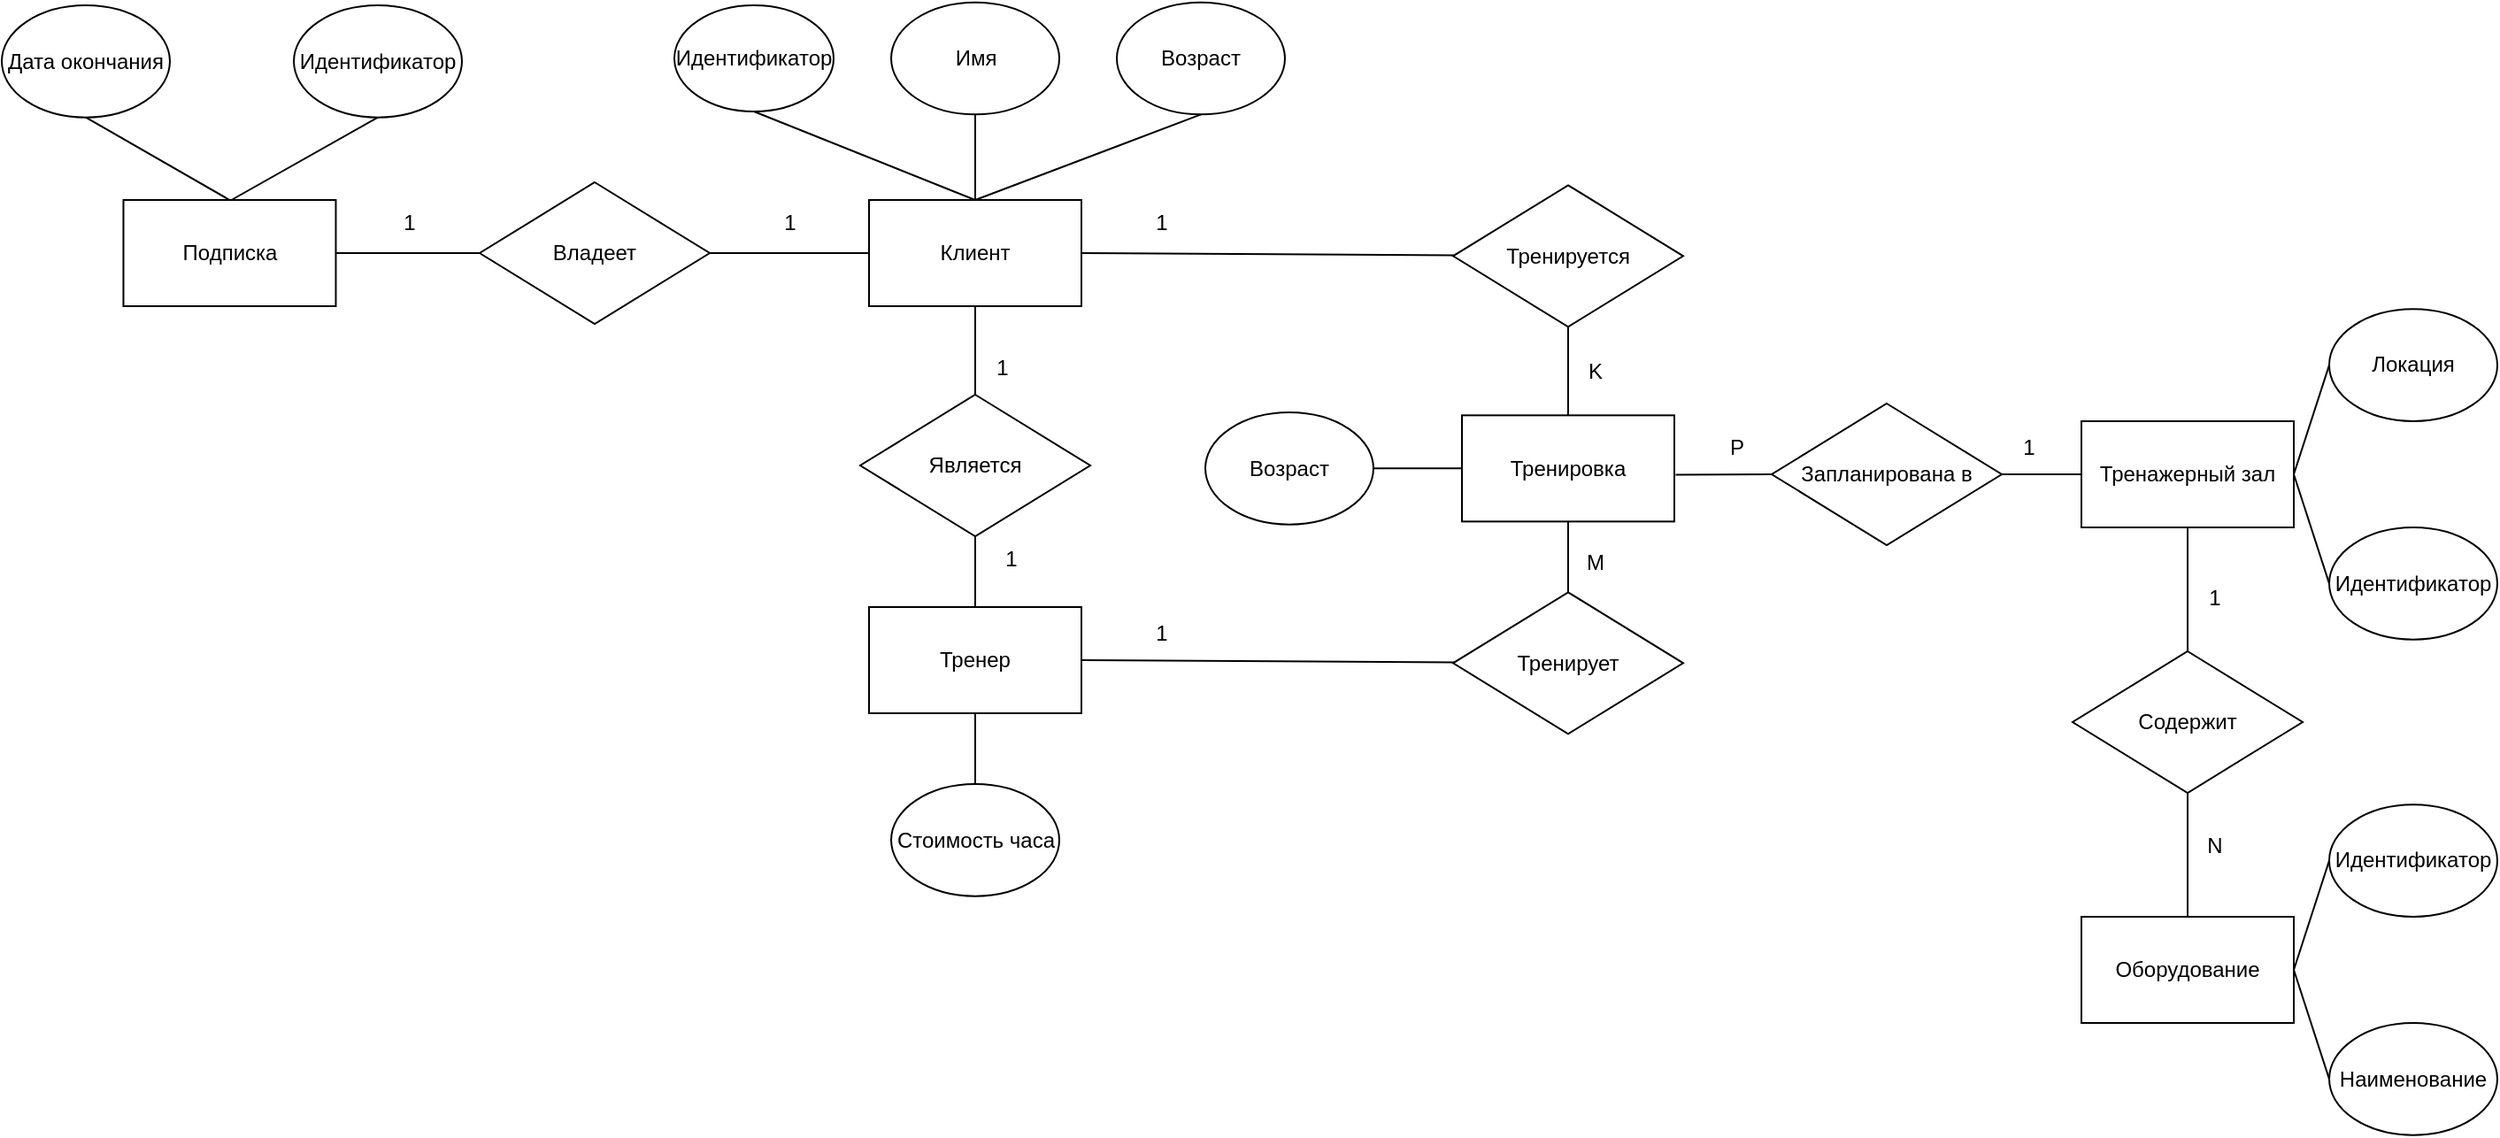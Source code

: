 <mxfile version="24.7.8">
  <diagram name="Page-1" id="gDMP0SHU5PY3-WDLyym-">
    <mxGraphModel dx="2586" dy="1304" grid="1" gridSize="10" guides="1" tooltips="1" connect="1" arrows="1" fold="1" page="1" pageScale="1" pageWidth="850" pageHeight="1100" math="0" shadow="0">
      <root>
        <mxCell id="0" />
        <mxCell id="1" parent="0" />
        <mxCell id="Y6VR4jYJrnsZBAmpRnje-1" value="Клиент" style="rounded=0;whiteSpace=wrap;html=1;" vertex="1" parent="1">
          <mxGeometry x="130" y="140" width="120" height="60" as="geometry" />
        </mxCell>
        <mxCell id="Y6VR4jYJrnsZBAmpRnje-2" value="Подписка" style="rounded=0;whiteSpace=wrap;html=1;" vertex="1" parent="1">
          <mxGeometry x="-291.26" y="140" width="120" height="60" as="geometry" />
        </mxCell>
        <mxCell id="Y6VR4jYJrnsZBAmpRnje-3" value="Тренер" style="rounded=0;whiteSpace=wrap;html=1;" vertex="1" parent="1">
          <mxGeometry x="130" y="370" width="120" height="60" as="geometry" />
        </mxCell>
        <mxCell id="Y6VR4jYJrnsZBAmpRnje-4" value="Тренажерный зал" style="rounded=0;whiteSpace=wrap;html=1;" vertex="1" parent="1">
          <mxGeometry x="815" y="265" width="120" height="60" as="geometry" />
        </mxCell>
        <mxCell id="Y6VR4jYJrnsZBAmpRnje-5" value="Оборудование" style="rounded=0;whiteSpace=wrap;html=1;" vertex="1" parent="1">
          <mxGeometry x="815" y="545" width="120" height="60" as="geometry" />
        </mxCell>
        <mxCell id="Y6VR4jYJrnsZBAmpRnje-7" value="Идентификатор&lt;span style=&quot;color: rgba(0, 0, 0, 0); font-family: monospace; font-size: 0px; text-align: start; text-wrap: nowrap;&quot;&gt;%3CmxGraphModel%3E%3Croot%3E%3CmxCell%20id%3D%220%22%2F%3E%3CmxCell%20id%3D%221%22%20parent%3D%220%22%2F%3E%3CmxCell%20id%3D%222%22%20value%3D%22%D0%9F%D0%BE%D0%B4%D0%BF%D0%B8%D1%81%D0%BA%D0%B0%22%20style%3D%22rounded%3D0%3BwhiteSpace%3Dwrap%3Bhtml%3D1%3B%22%20vertex%3D%221%22%20parent%3D%221%22%3E%3CmxGeometry%20x%3D%22120%22%20y%3D%22390%22%20width%3D%22120%22%20height%3D%2260%22%20as%3D%22geometry%22%2F%3E%3C%2FmxCell%3E%3C%2Froot%3E%3C%2FmxGraphModel%3E&lt;/span&gt;" style="ellipse;whiteSpace=wrap;html=1;" vertex="1" parent="1">
          <mxGeometry x="20" y="30" width="90" height="60" as="geometry" />
        </mxCell>
        <mxCell id="Y6VR4jYJrnsZBAmpRnje-8" value="Имя" style="ellipse;whiteSpace=wrap;html=1;" vertex="1" parent="1">
          <mxGeometry x="142.51" y="28.34" width="94.99" height="63.33" as="geometry" />
        </mxCell>
        <mxCell id="Y6VR4jYJrnsZBAmpRnje-9" value="Возраст" style="ellipse;whiteSpace=wrap;html=1;" vertex="1" parent="1">
          <mxGeometry x="270" y="28.34" width="94.99" height="63.33" as="geometry" />
        </mxCell>
        <mxCell id="Y6VR4jYJrnsZBAmpRnje-10" value="Владеет" style="rhombus;whiteSpace=wrap;html=1;" vertex="1" parent="1">
          <mxGeometry x="-90" y="130" width="130" height="80" as="geometry" />
        </mxCell>
        <mxCell id="Y6VR4jYJrnsZBAmpRnje-11" value="Дата окончания" style="ellipse;whiteSpace=wrap;html=1;" vertex="1" parent="1">
          <mxGeometry x="-360" y="30.0" width="94.99" height="63.33" as="geometry" />
        </mxCell>
        <mxCell id="Y6VR4jYJrnsZBAmpRnje-17" value="" style="endArrow=none;html=1;rounded=0;exitX=0.5;exitY=0;exitDx=0;exitDy=0;entryX=0.5;entryY=1;entryDx=0;entryDy=0;" edge="1" parent="1" source="Y6VR4jYJrnsZBAmpRnje-1" target="Y6VR4jYJrnsZBAmpRnje-7">
          <mxGeometry width="50" height="50" relative="1" as="geometry">
            <mxPoint x="190" y="120" as="sourcePoint" />
            <mxPoint x="80" y="110" as="targetPoint" />
          </mxGeometry>
        </mxCell>
        <mxCell id="Y6VR4jYJrnsZBAmpRnje-18" value="" style="endArrow=none;html=1;rounded=0;exitX=0.5;exitY=0;exitDx=0;exitDy=0;entryX=0.5;entryY=1;entryDx=0;entryDy=0;" edge="1" parent="1" source="Y6VR4jYJrnsZBAmpRnje-1" target="Y6VR4jYJrnsZBAmpRnje-9">
          <mxGeometry width="50" height="50" relative="1" as="geometry">
            <mxPoint x="250" y="140" as="sourcePoint" />
            <mxPoint x="300" y="90" as="targetPoint" />
          </mxGeometry>
        </mxCell>
        <mxCell id="Y6VR4jYJrnsZBAmpRnje-19" value="" style="endArrow=none;html=1;rounded=0;entryX=0.5;entryY=1;entryDx=0;entryDy=0;" edge="1" parent="1" target="Y6VR4jYJrnsZBAmpRnje-8">
          <mxGeometry width="50" height="50" relative="1" as="geometry">
            <mxPoint x="190" y="140" as="sourcePoint" />
            <mxPoint x="300" y="90" as="targetPoint" />
          </mxGeometry>
        </mxCell>
        <mxCell id="Y6VR4jYJrnsZBAmpRnje-20" value="" style="endArrow=none;html=1;rounded=0;exitX=0.5;exitY=0;exitDx=0;exitDy=0;entryX=0.5;entryY=1;entryDx=0;entryDy=0;" edge="1" parent="1" source="Y6VR4jYJrnsZBAmpRnje-2" target="Y6VR4jYJrnsZBAmpRnje-11">
          <mxGeometry width="50" height="50" relative="1" as="geometry">
            <mxPoint x="-310" y="80" as="sourcePoint" />
            <mxPoint x="-260" y="30" as="targetPoint" />
          </mxGeometry>
        </mxCell>
        <mxCell id="Y6VR4jYJrnsZBAmpRnje-22" value="Является" style="rhombus;whiteSpace=wrap;html=1;" vertex="1" parent="1">
          <mxGeometry x="125.01" y="250" width="130" height="80" as="geometry" />
        </mxCell>
        <mxCell id="Y6VR4jYJrnsZBAmpRnje-23" value="" style="endArrow=none;html=1;rounded=0;exitX=0.5;exitY=1;exitDx=0;exitDy=0;entryX=0.5;entryY=0;entryDx=0;entryDy=0;" edge="1" parent="1" source="Y6VR4jYJrnsZBAmpRnje-1" target="Y6VR4jYJrnsZBAmpRnje-22">
          <mxGeometry width="50" height="50" relative="1" as="geometry">
            <mxPoint x="320" y="220" as="sourcePoint" />
            <mxPoint x="370" y="170" as="targetPoint" />
          </mxGeometry>
        </mxCell>
        <mxCell id="Y6VR4jYJrnsZBAmpRnje-24" value="" style="endArrow=none;html=1;rounded=0;exitX=0.5;exitY=1;exitDx=0;exitDy=0;entryX=0.5;entryY=0;entryDx=0;entryDy=0;" edge="1" parent="1" source="Y6VR4jYJrnsZBAmpRnje-22" target="Y6VR4jYJrnsZBAmpRnje-3">
          <mxGeometry width="50" height="50" relative="1" as="geometry">
            <mxPoint x="320" y="380" as="sourcePoint" />
            <mxPoint x="370" y="330" as="targetPoint" />
          </mxGeometry>
        </mxCell>
        <mxCell id="Y6VR4jYJrnsZBAmpRnje-25" value="Стоимость часа" style="ellipse;whiteSpace=wrap;html=1;" vertex="1" parent="1">
          <mxGeometry x="142.51" y="470" width="94.99" height="63.33" as="geometry" />
        </mxCell>
        <mxCell id="Y6VR4jYJrnsZBAmpRnje-26" value="" style="endArrow=none;html=1;rounded=0;exitX=0.5;exitY=1;exitDx=0;exitDy=0;entryX=0.5;entryY=0;entryDx=0;entryDy=0;" edge="1" parent="1" source="Y6VR4jYJrnsZBAmpRnje-3" target="Y6VR4jYJrnsZBAmpRnje-25">
          <mxGeometry width="50" height="50" relative="1" as="geometry">
            <mxPoint x="340" y="400" as="sourcePoint" />
            <mxPoint x="390" y="350" as="targetPoint" />
          </mxGeometry>
        </mxCell>
        <mxCell id="Y6VR4jYJrnsZBAmpRnje-27" value="Идентификатор" style="ellipse;whiteSpace=wrap;html=1;" vertex="1" parent="1">
          <mxGeometry x="-194.99" y="30.0" width="94.99" height="63.33" as="geometry" />
        </mxCell>
        <mxCell id="Y6VR4jYJrnsZBAmpRnje-28" value="" style="endArrow=none;html=1;rounded=0;entryX=0.5;entryY=1;entryDx=0;entryDy=0;" edge="1" parent="1" target="Y6VR4jYJrnsZBAmpRnje-27">
          <mxGeometry width="50" height="50" relative="1" as="geometry">
            <mxPoint x="-230.26" y="140" as="sourcePoint" />
            <mxPoint x="-260" y="130" as="targetPoint" />
          </mxGeometry>
        </mxCell>
        <mxCell id="Y6VR4jYJrnsZBAmpRnje-31" value="Идентификатор" style="ellipse;whiteSpace=wrap;html=1;" vertex="1" parent="1">
          <mxGeometry x="955" y="325" width="94.99" height="63.33" as="geometry" />
        </mxCell>
        <mxCell id="Y6VR4jYJrnsZBAmpRnje-32" value="Локация" style="ellipse;whiteSpace=wrap;html=1;" vertex="1" parent="1">
          <mxGeometry x="955" y="201.67" width="94.99" height="63.33" as="geometry" />
        </mxCell>
        <mxCell id="Y6VR4jYJrnsZBAmpRnje-33" value="Содержит" style="rhombus;whiteSpace=wrap;html=1;" vertex="1" parent="1">
          <mxGeometry x="810" y="395" width="130" height="80" as="geometry" />
        </mxCell>
        <mxCell id="Y6VR4jYJrnsZBAmpRnje-34" value="" style="endArrow=none;html=1;rounded=0;entryX=0;entryY=0.5;entryDx=0;entryDy=0;exitX=1;exitY=0.5;exitDx=0;exitDy=0;" edge="1" parent="1" source="Y6VR4jYJrnsZBAmpRnje-4" target="Y6VR4jYJrnsZBAmpRnje-32">
          <mxGeometry width="50" height="50" relative="1" as="geometry">
            <mxPoint x="695" y="345" as="sourcePoint" />
            <mxPoint x="745" y="295" as="targetPoint" />
          </mxGeometry>
        </mxCell>
        <mxCell id="Y6VR4jYJrnsZBAmpRnje-35" value="" style="endArrow=none;html=1;rounded=0;entryX=0;entryY=0.5;entryDx=0;entryDy=0;exitX=1;exitY=0.5;exitDx=0;exitDy=0;" edge="1" parent="1" source="Y6VR4jYJrnsZBAmpRnje-4" target="Y6VR4jYJrnsZBAmpRnje-31">
          <mxGeometry width="50" height="50" relative="1" as="geometry">
            <mxPoint x="695" y="345" as="sourcePoint" />
            <mxPoint x="745" y="295" as="targetPoint" />
          </mxGeometry>
        </mxCell>
        <mxCell id="Y6VR4jYJrnsZBAmpRnje-36" value="Идентификатор" style="ellipse;whiteSpace=wrap;html=1;" vertex="1" parent="1">
          <mxGeometry x="955" y="481.67" width="94.99" height="63.33" as="geometry" />
        </mxCell>
        <mxCell id="Y6VR4jYJrnsZBAmpRnje-37" value="Наименование" style="ellipse;whiteSpace=wrap;html=1;" vertex="1" parent="1">
          <mxGeometry x="955" y="605" width="94.99" height="63.33" as="geometry" />
        </mxCell>
        <mxCell id="Y6VR4jYJrnsZBAmpRnje-38" value="" style="endArrow=none;html=1;rounded=0;entryX=0;entryY=0.5;entryDx=0;entryDy=0;exitX=1;exitY=0.5;exitDx=0;exitDy=0;" edge="1" parent="1" source="Y6VR4jYJrnsZBAmpRnje-5" target="Y6VR4jYJrnsZBAmpRnje-36">
          <mxGeometry width="50" height="50" relative="1" as="geometry">
            <mxPoint x="695" y="475" as="sourcePoint" />
            <mxPoint x="745" y="425" as="targetPoint" />
          </mxGeometry>
        </mxCell>
        <mxCell id="Y6VR4jYJrnsZBAmpRnje-39" value="" style="endArrow=none;html=1;rounded=0;entryX=0;entryY=0.5;entryDx=0;entryDy=0;exitX=1;exitY=0.5;exitDx=0;exitDy=0;" edge="1" parent="1" source="Y6VR4jYJrnsZBAmpRnje-5" target="Y6VR4jYJrnsZBAmpRnje-37">
          <mxGeometry width="50" height="50" relative="1" as="geometry">
            <mxPoint x="955" y="585" as="sourcePoint" />
            <mxPoint x="745" y="425" as="targetPoint" />
          </mxGeometry>
        </mxCell>
        <mxCell id="Y6VR4jYJrnsZBAmpRnje-40" value="" style="endArrow=none;html=1;rounded=0;entryX=0.5;entryY=1;entryDx=0;entryDy=0;exitX=0.5;exitY=0;exitDx=0;exitDy=0;" edge="1" parent="1" source="Y6VR4jYJrnsZBAmpRnje-33" target="Y6VR4jYJrnsZBAmpRnje-4">
          <mxGeometry width="50" height="50" relative="1" as="geometry">
            <mxPoint x="705" y="475" as="sourcePoint" />
            <mxPoint x="755" y="425" as="targetPoint" />
          </mxGeometry>
        </mxCell>
        <mxCell id="Y6VR4jYJrnsZBAmpRnje-41" value="" style="endArrow=none;html=1;rounded=0;entryX=0.5;entryY=1;entryDx=0;entryDy=0;exitX=0.5;exitY=0;exitDx=0;exitDy=0;" edge="1" parent="1" source="Y6VR4jYJrnsZBAmpRnje-5" target="Y6VR4jYJrnsZBAmpRnje-33">
          <mxGeometry width="50" height="50" relative="1" as="geometry">
            <mxPoint x="705" y="475" as="sourcePoint" />
            <mxPoint x="755" y="425" as="targetPoint" />
          </mxGeometry>
        </mxCell>
        <mxCell id="Y6VR4jYJrnsZBAmpRnje-42" value="Тренировка" style="rounded=0;whiteSpace=wrap;html=1;" vertex="1" parent="1">
          <mxGeometry x="465" y="261.67" width="120" height="60" as="geometry" />
        </mxCell>
        <mxCell id="Y6VR4jYJrnsZBAmpRnje-43" value="Запланирована в" style="rhombus;whiteSpace=wrap;html=1;" vertex="1" parent="1">
          <mxGeometry x="640" y="255.0" width="130" height="80" as="geometry" />
        </mxCell>
        <mxCell id="Y6VR4jYJrnsZBAmpRnje-45" value="Тренируется" style="rhombus;whiteSpace=wrap;html=1;" vertex="1" parent="1">
          <mxGeometry x="460" y="131.67" width="130" height="80" as="geometry" />
        </mxCell>
        <mxCell id="Y6VR4jYJrnsZBAmpRnje-46" value="Тренирует" style="rhombus;whiteSpace=wrap;html=1;" vertex="1" parent="1">
          <mxGeometry x="460" y="361.67" width="130" height="80" as="geometry" />
        </mxCell>
        <mxCell id="Y6VR4jYJrnsZBAmpRnje-47" value="" style="endArrow=none;html=1;rounded=0;entryX=1;entryY=0.5;entryDx=0;entryDy=0;" edge="1" parent="1" source="Y6VR4jYJrnsZBAmpRnje-45" target="Y6VR4jYJrnsZBAmpRnje-1">
          <mxGeometry width="50" height="50" relative="1" as="geometry">
            <mxPoint x="440" y="310" as="sourcePoint" />
            <mxPoint x="490" y="260" as="targetPoint" />
          </mxGeometry>
        </mxCell>
        <mxCell id="Y6VR4jYJrnsZBAmpRnje-48" value="" style="endArrow=none;html=1;rounded=0;entryX=0.5;entryY=1;entryDx=0;entryDy=0;exitX=0.5;exitY=0;exitDx=0;exitDy=0;" edge="1" parent="1" source="Y6VR4jYJrnsZBAmpRnje-42" target="Y6VR4jYJrnsZBAmpRnje-45">
          <mxGeometry width="50" height="50" relative="1" as="geometry">
            <mxPoint x="480" y="311.67" as="sourcePoint" />
            <mxPoint x="530" y="261.67" as="targetPoint" />
          </mxGeometry>
        </mxCell>
        <mxCell id="Y6VR4jYJrnsZBAmpRnje-49" value="" style="endArrow=none;html=1;rounded=0;entryX=0.5;entryY=0;entryDx=0;entryDy=0;exitX=0.5;exitY=1;exitDx=0;exitDy=0;" edge="1" parent="1" source="Y6VR4jYJrnsZBAmpRnje-42" target="Y6VR4jYJrnsZBAmpRnje-46">
          <mxGeometry width="50" height="50" relative="1" as="geometry">
            <mxPoint x="480" y="311.67" as="sourcePoint" />
            <mxPoint x="530" y="261.67" as="targetPoint" />
          </mxGeometry>
        </mxCell>
        <mxCell id="Y6VR4jYJrnsZBAmpRnje-50" value="" style="endArrow=none;html=1;rounded=0;exitX=1;exitY=0.5;exitDx=0;exitDy=0;" edge="1" parent="1" source="Y6VR4jYJrnsZBAmpRnje-3" target="Y6VR4jYJrnsZBAmpRnje-46">
          <mxGeometry width="50" height="50" relative="1" as="geometry">
            <mxPoint x="440" y="310" as="sourcePoint" />
            <mxPoint x="490" y="260" as="targetPoint" />
          </mxGeometry>
        </mxCell>
        <mxCell id="Y6VR4jYJrnsZBAmpRnje-51" value="" style="endArrow=none;html=1;rounded=0;entryX=0;entryY=0.5;entryDx=0;entryDy=0;exitX=1.006;exitY=0.559;exitDx=0;exitDy=0;exitPerimeter=0;" edge="1" parent="1" source="Y6VR4jYJrnsZBAmpRnje-42" target="Y6VR4jYJrnsZBAmpRnje-43">
          <mxGeometry width="50" height="50" relative="1" as="geometry">
            <mxPoint x="670" y="294.67" as="sourcePoint" />
            <mxPoint x="610" y="261.67" as="targetPoint" />
          </mxGeometry>
        </mxCell>
        <mxCell id="Y6VR4jYJrnsZBAmpRnje-52" value="" style="endArrow=none;html=1;rounded=0;entryX=0;entryY=0.5;entryDx=0;entryDy=0;exitX=1;exitY=0.5;exitDx=0;exitDy=0;" edge="1" parent="1" source="Y6VR4jYJrnsZBAmpRnje-43" target="Y6VR4jYJrnsZBAmpRnje-4">
          <mxGeometry width="50" height="50" relative="1" as="geometry">
            <mxPoint x="700" y="321.67" as="sourcePoint" />
            <mxPoint x="750" y="271.67" as="targetPoint" />
          </mxGeometry>
        </mxCell>
        <mxCell id="Y6VR4jYJrnsZBAmpRnje-53" value="" style="endArrow=none;html=1;rounded=0;entryX=0;entryY=0.5;entryDx=0;entryDy=0;exitX=1;exitY=0.5;exitDx=0;exitDy=0;" edge="1" parent="1" source="Y6VR4jYJrnsZBAmpRnje-10" target="Y6VR4jYJrnsZBAmpRnje-1">
          <mxGeometry width="50" height="50" relative="1" as="geometry">
            <mxPoint x="-50" y="200" as="sourcePoint" />
            <mxPoint y="150" as="targetPoint" />
          </mxGeometry>
        </mxCell>
        <mxCell id="Y6VR4jYJrnsZBAmpRnje-54" value="" style="endArrow=none;html=1;rounded=0;entryX=1;entryY=0.5;entryDx=0;entryDy=0;exitX=0;exitY=0.5;exitDx=0;exitDy=0;" edge="1" parent="1" source="Y6VR4jYJrnsZBAmpRnje-10" target="Y6VR4jYJrnsZBAmpRnje-2">
          <mxGeometry width="50" height="50" relative="1" as="geometry">
            <mxPoint x="-50" y="200" as="sourcePoint" />
            <mxPoint y="150" as="targetPoint" />
          </mxGeometry>
        </mxCell>
        <mxCell id="Y6VR4jYJrnsZBAmpRnje-55" value="1" style="text;html=1;align=center;verticalAlign=middle;resizable=0;points=[];autosize=1;strokeColor=none;fillColor=none;" vertex="1" parent="1">
          <mxGeometry x="-145" y="138" width="30" height="30" as="geometry" />
        </mxCell>
        <mxCell id="Y6VR4jYJrnsZBAmpRnje-56" value="1" style="text;html=1;align=center;verticalAlign=middle;resizable=0;points=[];autosize=1;strokeColor=none;fillColor=none;" vertex="1" parent="1">
          <mxGeometry x="70" y="138" width="30" height="30" as="geometry" />
        </mxCell>
        <mxCell id="Y6VR4jYJrnsZBAmpRnje-57" value="N" style="text;html=1;align=center;verticalAlign=middle;resizable=0;points=[];autosize=1;strokeColor=none;fillColor=none;" vertex="1" parent="1">
          <mxGeometry x="875" y="489.67" width="30" height="30" as="geometry" />
        </mxCell>
        <mxCell id="Y6VR4jYJrnsZBAmpRnje-58" value="1" style="text;html=1;align=center;verticalAlign=middle;resizable=0;points=[];autosize=1;strokeColor=none;fillColor=none;" vertex="1" parent="1">
          <mxGeometry x="875" y="349.67" width="30" height="30" as="geometry" />
        </mxCell>
        <mxCell id="Y6VR4jYJrnsZBAmpRnje-59" value="P" style="text;html=1;align=center;verticalAlign=middle;resizable=0;points=[];autosize=1;strokeColor=none;fillColor=none;" vertex="1" parent="1">
          <mxGeometry x="605" y="265" width="30" height="30" as="geometry" />
        </mxCell>
        <mxCell id="Y6VR4jYJrnsZBAmpRnje-60" value="1" style="text;html=1;align=center;verticalAlign=middle;resizable=0;points=[];autosize=1;strokeColor=none;fillColor=none;" vertex="1" parent="1">
          <mxGeometry x="770" y="265" width="30" height="30" as="geometry" />
        </mxCell>
        <mxCell id="Y6VR4jYJrnsZBAmpRnje-61" value="1" style="text;html=1;align=center;verticalAlign=middle;resizable=0;points=[];autosize=1;strokeColor=none;fillColor=none;" vertex="1" parent="1">
          <mxGeometry x="190" y="220" width="30" height="30" as="geometry" />
        </mxCell>
        <mxCell id="Y6VR4jYJrnsZBAmpRnje-62" value="1" style="text;html=1;align=center;verticalAlign=middle;resizable=0;points=[];autosize=1;strokeColor=none;fillColor=none;" vertex="1" parent="1">
          <mxGeometry x="195" y="328" width="30" height="30" as="geometry" />
        </mxCell>
        <mxCell id="Y6VR4jYJrnsZBAmpRnje-63" value="1" style="text;html=1;align=center;verticalAlign=middle;resizable=0;points=[];autosize=1;strokeColor=none;fillColor=none;" vertex="1" parent="1">
          <mxGeometry x="280" y="370" width="30" height="30" as="geometry" />
        </mxCell>
        <mxCell id="Y6VR4jYJrnsZBAmpRnje-64" value="1" style="text;html=1;align=center;verticalAlign=middle;resizable=0;points=[];autosize=1;strokeColor=none;fillColor=none;" vertex="1" parent="1">
          <mxGeometry x="280" y="138" width="30" height="30" as="geometry" />
        </mxCell>
        <mxCell id="Y6VR4jYJrnsZBAmpRnje-66" value="M" style="text;html=1;align=center;verticalAlign=middle;resizable=0;points=[];autosize=1;strokeColor=none;fillColor=none;" vertex="1" parent="1">
          <mxGeometry x="525" y="329.67" width="30" height="30" as="geometry" />
        </mxCell>
        <mxCell id="Y6VR4jYJrnsZBAmpRnje-67" value="K" style="text;html=1;align=center;verticalAlign=middle;resizable=0;points=[];autosize=1;strokeColor=none;fillColor=none;" vertex="1" parent="1">
          <mxGeometry x="525" y="221.67" width="30" height="30" as="geometry" />
        </mxCell>
        <mxCell id="Y6VR4jYJrnsZBAmpRnje-68" value="Возраст" style="ellipse;whiteSpace=wrap;html=1;" vertex="1" parent="1">
          <mxGeometry x="320" y="260.01" width="94.99" height="63.33" as="geometry" />
        </mxCell>
        <mxCell id="Y6VR4jYJrnsZBAmpRnje-69" value="" style="endArrow=none;html=1;rounded=0;entryX=0;entryY=0.5;entryDx=0;entryDy=0;exitX=1;exitY=0.5;exitDx=0;exitDy=0;" edge="1" parent="1" source="Y6VR4jYJrnsZBAmpRnje-68" target="Y6VR4jYJrnsZBAmpRnje-42">
          <mxGeometry width="50" height="50" relative="1" as="geometry">
            <mxPoint x="340" y="290" as="sourcePoint" />
            <mxPoint x="390" y="240" as="targetPoint" />
          </mxGeometry>
        </mxCell>
      </root>
    </mxGraphModel>
  </diagram>
</mxfile>
